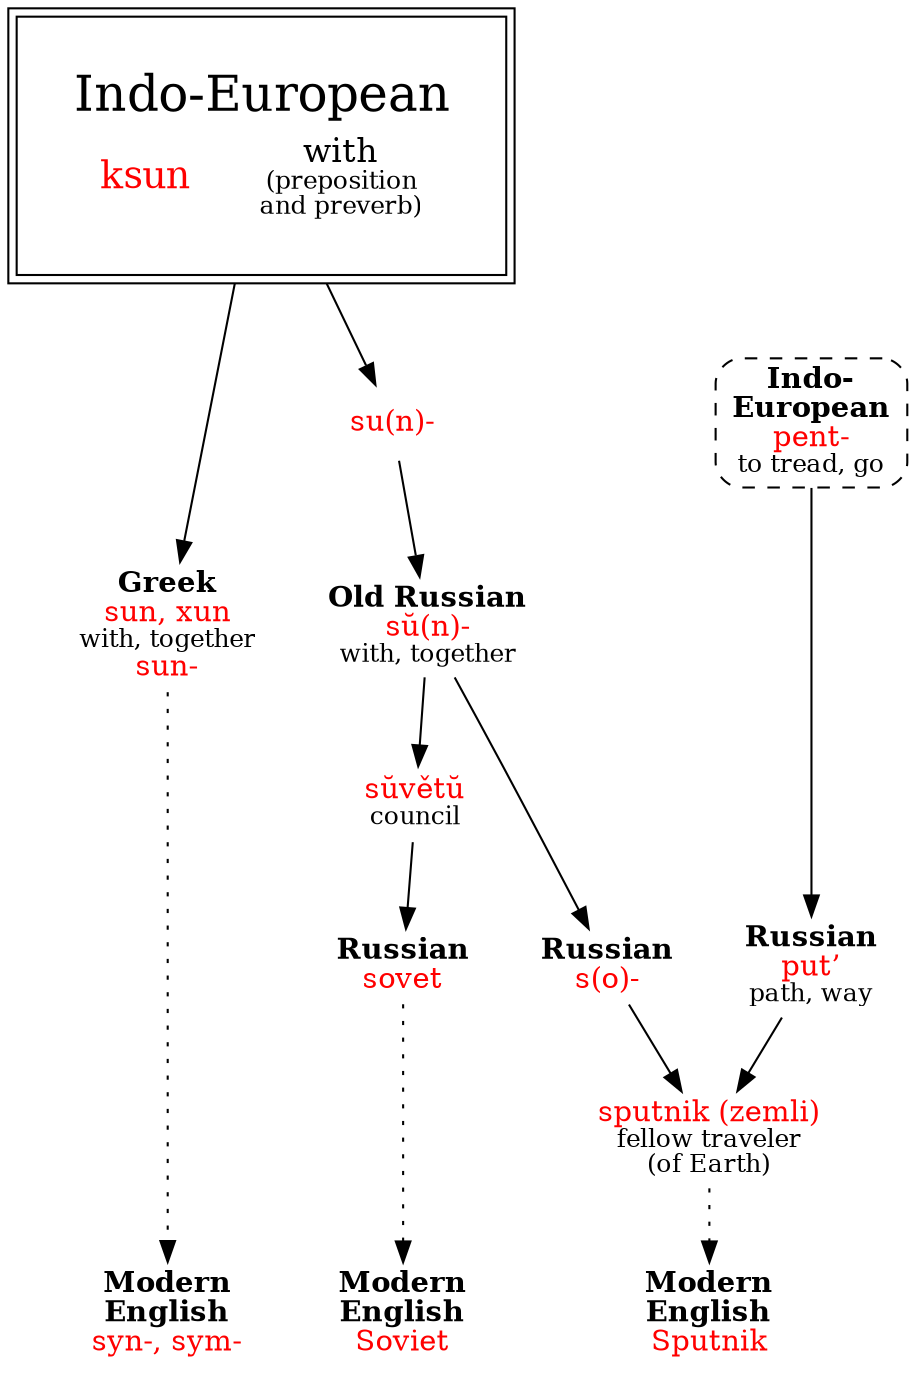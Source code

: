 strict digraph {
/* sources: AHD */
node [shape=none]
ksun [label=<<table border="0"><tr><td colspan="2"><font point-size="24">Indo-European</font></td></tr><tr><td><font point-size="18" color="red">ksun</font></td><td><font point-size="16">with</font><br/><font point-size="12">(preposition<br/>and preverb)</font></td></tr></table>> tooltip="Indo-European \"ksun\" with" shape=rect peripheries=2 margin=.3]
// not satisfied with that label
ksun -> sunIE
sunIE [label=<<font color="red">su(n)-</font>>]
pent [label=<<b>Indo-<br/>European</b><br/><font color="red">pent-</font><br/><font point-size="12">to tread, go</font>> shape=box style="dashed,rounded" URL="pent-tread.svg"]

/* syn- (prefix in Gk?): list */
sunG [label=<<b>Greek</b><br/><font color="red">sun, xun</font><br/><font point-size="12">with, together</font><br/><font color="red">sun-</font>>]
synE [label=<<b>Modern<br/>English</b><br/><font color="red">syn-, sym-</font>>]
ksun -> sunG
sunG -> synE [style=dotted]

/* soviet, sputnik */
sunOR [label=<<b>Old Russian</b><br/><font color="red">sŭ(n)-</font><br/><font point-size="12">with, together</font>>]
suvetuOR [label=<<font color="red">sŭvětŭ</font><br/><font point-size="12">council</font>>]
sovetR [label=<<b>Russian</b><br/><font color="red">sovet</font>>]
soviet [label=<<b>Modern<br/>English</b><br/><font color="red">Soviet</font>>]
sunIE -> sunOR -> suvetuOR -> sovetR
sovetR -> soviet [style=dotted]
soR [label=<<b>Russian</b><br/><font color="red">s(o)-</font>>]
putR [label=<<b>Russian</b><br/><font color="red">put’</font><br/><font point-size="12">path, way</font>>]
sputnikR [label=<<font color="red">sputnik (zemli)</font><br/><font point-size="12">fellow traveler<br/>(of Earth)</font>>]
sputnik [label=<<b>Modern<br/>English</b><br/><font color="red">Sputnik</font>>]
sunOR -> soR -> sputnikR
pent -> putR // [len=3]
putR -> sputnikR
sputnikR -> sputnik [style=dotted]

{rank=same synE soviet sputnik}
{rank=same sunG sunOR}
{rank=same sovetR soR putR}
{rank=same sunIE pent}
}

